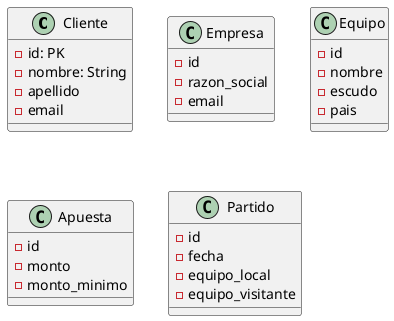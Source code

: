 @startuml:
class Cliente {
    - id: PK
    - nombre: String
    - apellido
    - email 
}

class Empresa {
    - id
    - razon_social
    - email
}

class Equipo {
    - id
    - nombre
    - escudo
    - pais 
}

class Apuesta {
    - id 
    - monto
    - monto_minimo
}

class Partido {
    - id
    - fecha 
    - equipo_local
    - equipo_visitante
}


@enduml